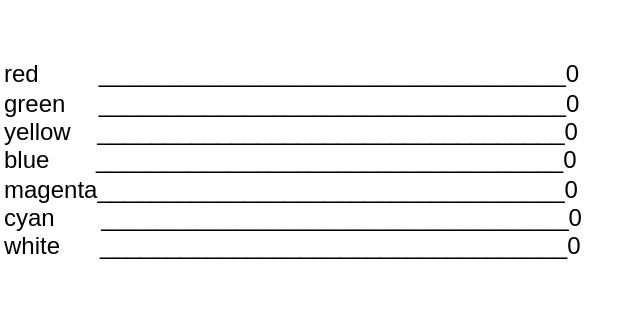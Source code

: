 <mxfile>
    <diagram id="fBmKRcNXOsGy48T2ANt3" name="Page-1">
        <mxGraphModel dx="484" dy="343" grid="1" gridSize="10" guides="1" tooltips="1" connect="1" arrows="1" fold="1" page="1" pageScale="1" pageWidth="850" pageHeight="1100" math="0" shadow="0">
            <root>
                <mxCell id="0"/>
                <mxCell id="1" parent="0"/>
                <mxCell id="5" value="red&amp;nbsp; &amp;nbsp; &amp;nbsp; &amp;nbsp; &amp;nbsp;___________________________________0&lt;br&gt;green&amp;nbsp; &amp;nbsp; &amp;nbsp;___________________________________0&lt;br&gt;yellow&amp;nbsp; &amp;nbsp; ___________________________________0&lt;br&gt;blue&amp;nbsp; &amp;nbsp; &amp;nbsp; &amp;nbsp;___________________________________0&lt;br&gt;magenta___________________________________0&lt;br&gt;cyan&amp;nbsp; &amp;nbsp; &amp;nbsp; &amp;nbsp;___________________________________0&lt;br&gt;white&amp;nbsp; &amp;nbsp; &amp;nbsp; ___________________________________0" style="text;html=1;strokeColor=none;fillColor=none;align=left;verticalAlign=middle;whiteSpace=wrap;rounded=0;" vertex="1" parent="1">
                    <mxGeometry x="70" y="70" width="310" height="160" as="geometry"/>
                </mxCell>
            </root>
        </mxGraphModel>
    </diagram>
</mxfile>